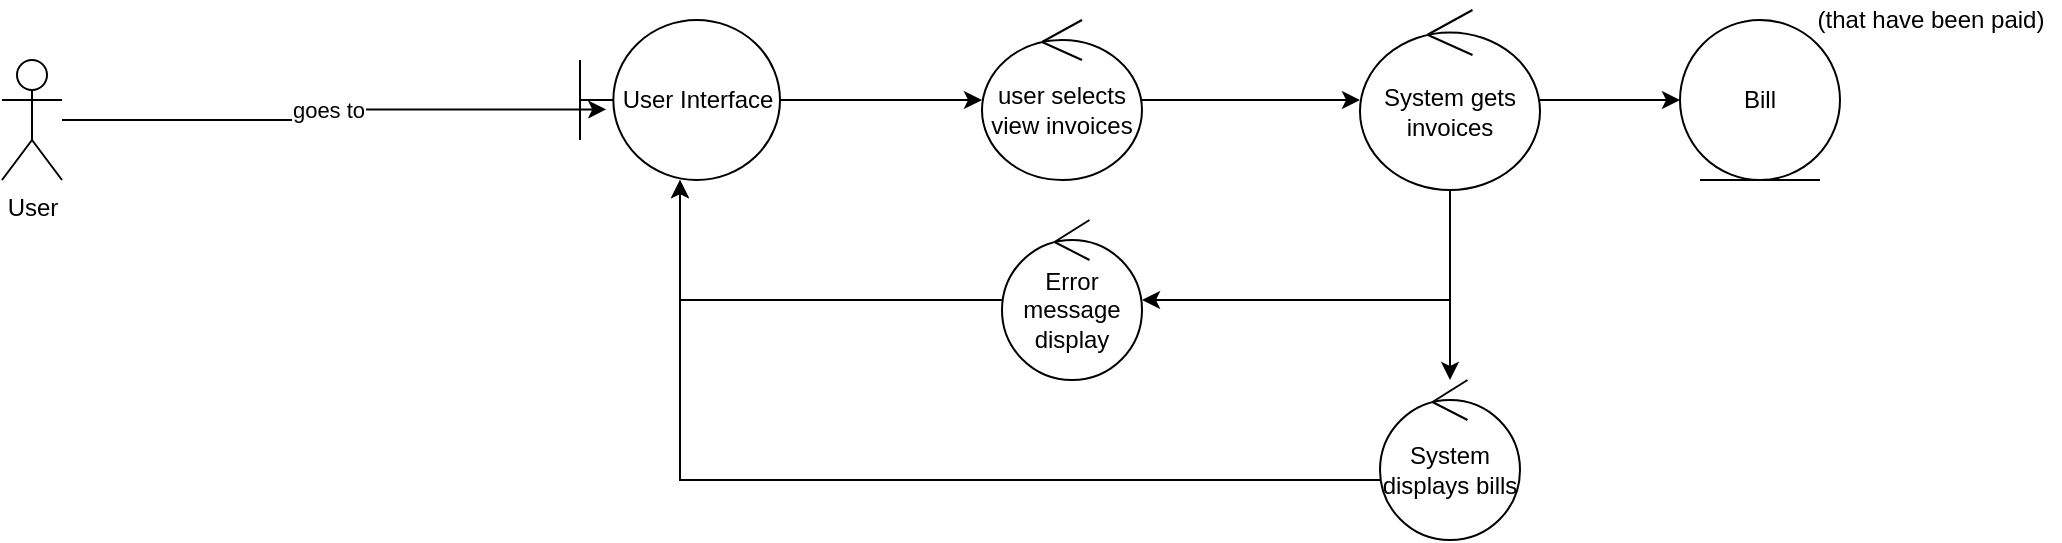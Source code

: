 <mxfile version="13.8.0" type="device"><diagram id="yKBTc5sDOMD0JGkjQz8k" name="Page-1"><mxGraphModel dx="1662" dy="794" grid="1" gridSize="10" guides="1" tooltips="1" connect="1" arrows="1" fold="1" page="1" pageScale="1" pageWidth="827" pageHeight="1169" math="0" shadow="0"><root><mxCell id="0"/><mxCell id="1" parent="0"/><mxCell id="HD3S-yqz_p9r8HOtRY82-1" value="goes to" style="edgeStyle=orthogonalEdgeStyle;rounded=0;orthogonalLoop=1;jettySize=auto;html=1;entryX=0.131;entryY=0.559;entryDx=0;entryDy=0;entryPerimeter=0;" edge="1" parent="1" source="HD3S-yqz_p9r8HOtRY82-2" target="HD3S-yqz_p9r8HOtRY82-3"><mxGeometry relative="1" as="geometry"/></mxCell><mxCell id="HD3S-yqz_p9r8HOtRY82-2" value="User" style="shape=umlActor;verticalLabelPosition=bottom;labelBackgroundColor=#ffffff;verticalAlign=top;html=1;outlineConnect=0;" vertex="1" parent="1"><mxGeometry x="41" y="70" width="30" height="60" as="geometry"/></mxCell><mxCell id="HD3S-yqz_p9r8HOtRY82-3" value="User Interface" style="shape=umlBoundary;whiteSpace=wrap;html=1;" vertex="1" parent="1"><mxGeometry x="330" y="50" width="100" height="80" as="geometry"/></mxCell><mxCell id="HD3S-yqz_p9r8HOtRY82-4" style="edgeStyle=orthogonalEdgeStyle;rounded=0;orthogonalLoop=1;jettySize=auto;html=1;" edge="1" parent="1" source="HD3S-yqz_p9r8HOtRY82-5" target="HD3S-yqz_p9r8HOtRY82-10"><mxGeometry relative="1" as="geometry"/></mxCell><mxCell id="HD3S-yqz_p9r8HOtRY82-5" value="user selects view invoices" style="ellipse;shape=umlControl;whiteSpace=wrap;html=1;" vertex="1" parent="1"><mxGeometry x="531" y="50" width="80" height="80" as="geometry"/></mxCell><mxCell id="HD3S-yqz_p9r8HOtRY82-6" style="edgeStyle=orthogonalEdgeStyle;rounded=0;orthogonalLoop=1;jettySize=auto;html=1;" edge="1" parent="1" source="HD3S-yqz_p9r8HOtRY82-3" target="HD3S-yqz_p9r8HOtRY82-5"><mxGeometry relative="1" as="geometry"><mxPoint x="430" y="90.0" as="sourcePoint"/><mxPoint x="720" y="100.0" as="targetPoint"/></mxGeometry></mxCell><mxCell id="HD3S-yqz_p9r8HOtRY82-7" style="edgeStyle=orthogonalEdgeStyle;rounded=0;orthogonalLoop=1;jettySize=auto;html=1;" edge="1" parent="1" source="HD3S-yqz_p9r8HOtRY82-10" target="HD3S-yqz_p9r8HOtRY82-14"><mxGeometry relative="1" as="geometry"><Array as="points"><mxPoint x="765" y="190"/><mxPoint x="765" y="190"/></Array></mxGeometry></mxCell><mxCell id="HD3S-yqz_p9r8HOtRY82-8" style="edgeStyle=orthogonalEdgeStyle;rounded=0;orthogonalLoop=1;jettySize=auto;html=1;" edge="1" parent="1" source="HD3S-yqz_p9r8HOtRY82-10" target="HD3S-yqz_p9r8HOtRY82-12"><mxGeometry relative="1" as="geometry"><Array as="points"><mxPoint x="765" y="190"/></Array></mxGeometry></mxCell><mxCell id="HD3S-yqz_p9r8HOtRY82-9" style="edgeStyle=orthogonalEdgeStyle;rounded=0;orthogonalLoop=1;jettySize=auto;html=1;" edge="1" parent="1" source="HD3S-yqz_p9r8HOtRY82-10" target="HD3S-yqz_p9r8HOtRY82-16"><mxGeometry relative="1" as="geometry"/></mxCell><mxCell id="HD3S-yqz_p9r8HOtRY82-10" value="System gets invoices" style="ellipse;shape=umlControl;whiteSpace=wrap;html=1;" vertex="1" parent="1"><mxGeometry x="720" y="45" width="90" height="90" as="geometry"/></mxCell><mxCell id="HD3S-yqz_p9r8HOtRY82-11" style="edgeStyle=orthogonalEdgeStyle;rounded=0;orthogonalLoop=1;jettySize=auto;html=1;" edge="1" parent="1" source="HD3S-yqz_p9r8HOtRY82-12" target="HD3S-yqz_p9r8HOtRY82-3"><mxGeometry relative="1" as="geometry"/></mxCell><mxCell id="HD3S-yqz_p9r8HOtRY82-12" value="Error message display" style="ellipse;shape=umlControl;whiteSpace=wrap;html=1;" vertex="1" parent="1"><mxGeometry x="541" y="150" width="70" height="80" as="geometry"/></mxCell><mxCell id="HD3S-yqz_p9r8HOtRY82-13" style="edgeStyle=orthogonalEdgeStyle;rounded=0;orthogonalLoop=1;jettySize=auto;html=1;" edge="1" parent="1" source="HD3S-yqz_p9r8HOtRY82-14" target="HD3S-yqz_p9r8HOtRY82-3"><mxGeometry relative="1" as="geometry"><Array as="points"><mxPoint x="380" y="280"/></Array></mxGeometry></mxCell><mxCell id="HD3S-yqz_p9r8HOtRY82-14" value="System displays bills" style="ellipse;shape=umlControl;whiteSpace=wrap;html=1;" vertex="1" parent="1"><mxGeometry x="730" y="230" width="70" height="80" as="geometry"/></mxCell><mxCell id="HD3S-yqz_p9r8HOtRY82-16" value="Bill" style="ellipse;shape=umlEntity;whiteSpace=wrap;html=1;" vertex="1" parent="1"><mxGeometry x="880" y="50" width="80" height="80" as="geometry"/></mxCell><mxCell id="HD3S-yqz_p9r8HOtRY82-18" value="(that have been paid)" style="text;html=1;align=center;verticalAlign=middle;resizable=0;points=[];autosize=1;" vertex="1" parent="1"><mxGeometry x="940" y="40" width="130" height="20" as="geometry"/></mxCell></root></mxGraphModel></diagram></mxfile>